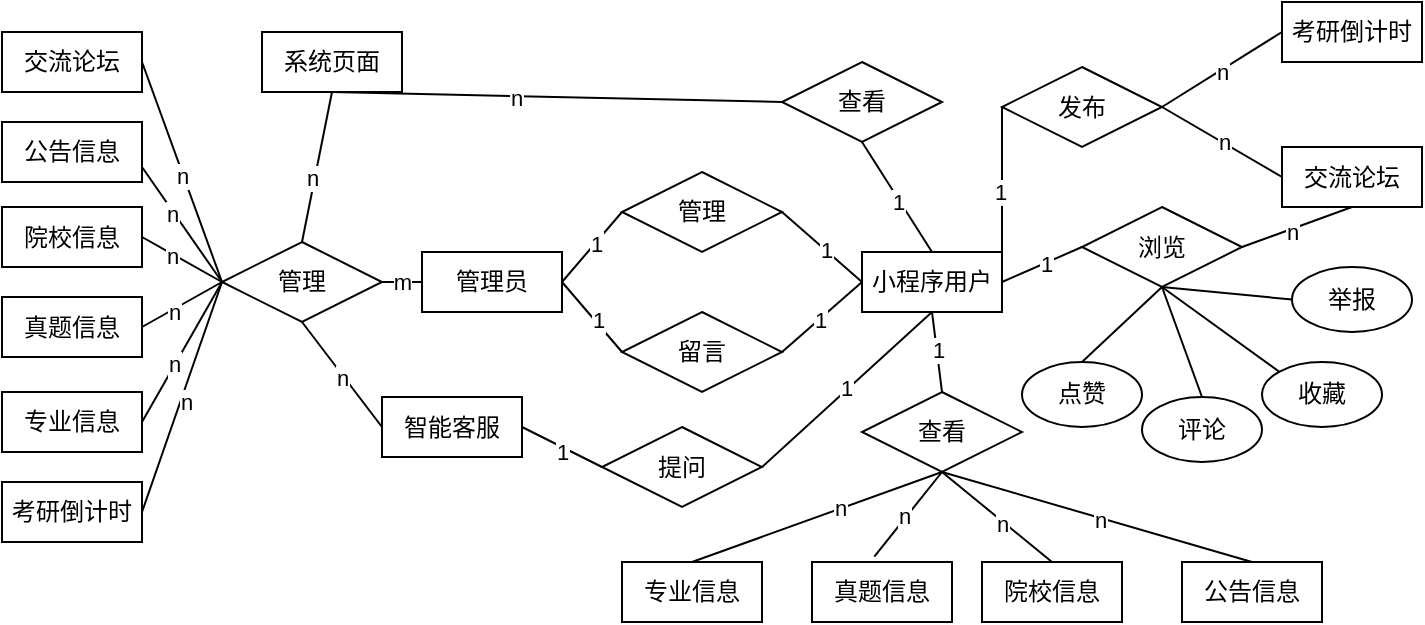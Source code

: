 <mxfile version="26.2.9">
  <diagram id="R2lEEEUBdFMjLlhIrx00" name="Page-1">
    <mxGraphModel dx="816" dy="429" grid="1" gridSize="10" guides="1" tooltips="1" connect="1" arrows="1" fold="1" page="1" pageScale="1" pageWidth="850" pageHeight="1100" math="0" shadow="0" extFonts="Permanent Marker^https://fonts.googleapis.com/css?family=Permanent+Marker">
      <root>
        <mxCell id="0" />
        <mxCell id="1" parent="0" />
        <mxCell id="QL_OkkcnzwJI8uLKon0d-1" value="真题信息" style="rounded=0;whiteSpace=wrap;html=1;" vertex="1" parent="1">
          <mxGeometry x="90" y="377.5" width="70" height="30" as="geometry" />
        </mxCell>
        <mxCell id="QL_OkkcnzwJI8uLKon0d-49" style="rounded=0;orthogonalLoop=1;jettySize=auto;html=1;exitX=0.5;exitY=0;exitDx=0;exitDy=0;entryX=0.5;entryY=1;entryDx=0;entryDy=0;endArrow=none;startFill=0;" edge="1" parent="1" source="QL_OkkcnzwJI8uLKon0d-2" target="QL_OkkcnzwJI8uLKon0d-17">
          <mxGeometry relative="1" as="geometry" />
        </mxCell>
        <mxCell id="QL_OkkcnzwJI8uLKon0d-53" value="1" style="edgeLabel;html=1;align=center;verticalAlign=middle;resizable=0;points=[];" vertex="1" connectable="0" parent="QL_OkkcnzwJI8uLKon0d-49">
          <mxGeometry x="-0.056" y="1" relative="1" as="geometry">
            <mxPoint as="offset" />
          </mxGeometry>
        </mxCell>
        <mxCell id="QL_OkkcnzwJI8uLKon0d-66" style="rounded=0;orthogonalLoop=1;jettySize=auto;html=1;exitX=0.5;exitY=1;exitDx=0;exitDy=0;endArrow=none;startFill=0;entryX=0.5;entryY=0;entryDx=0;entryDy=0;" edge="1" parent="1" source="QL_OkkcnzwJI8uLKon0d-2" target="QL_OkkcnzwJI8uLKon0d-65">
          <mxGeometry relative="1" as="geometry">
            <mxPoint x="565" y="480" as="targetPoint" />
          </mxGeometry>
        </mxCell>
        <mxCell id="QL_OkkcnzwJI8uLKon0d-92" value="1" style="edgeLabel;html=1;align=center;verticalAlign=middle;resizable=0;points=[];" vertex="1" connectable="0" parent="QL_OkkcnzwJI8uLKon0d-66">
          <mxGeometry x="-0.079" relative="1" as="geometry">
            <mxPoint as="offset" />
          </mxGeometry>
        </mxCell>
        <mxCell id="QL_OkkcnzwJI8uLKon0d-82" style="rounded=0;orthogonalLoop=1;jettySize=auto;html=1;exitX=1;exitY=0.5;exitDx=0;exitDy=0;entryX=0;entryY=0.5;entryDx=0;entryDy=0;endArrow=none;startFill=0;" edge="1" parent="1" source="QL_OkkcnzwJI8uLKon0d-2" target="QL_OkkcnzwJI8uLKon0d-77">
          <mxGeometry relative="1" as="geometry" />
        </mxCell>
        <mxCell id="QL_OkkcnzwJI8uLKon0d-103" value="1" style="edgeLabel;html=1;align=center;verticalAlign=middle;resizable=0;points=[];" vertex="1" connectable="0" parent="QL_OkkcnzwJI8uLKon0d-82">
          <mxGeometry x="0.081" relative="1" as="geometry">
            <mxPoint as="offset" />
          </mxGeometry>
        </mxCell>
        <mxCell id="QL_OkkcnzwJI8uLKon0d-88" style="rounded=0;orthogonalLoop=1;jettySize=auto;html=1;exitX=0.5;exitY=1;exitDx=0;exitDy=0;entryX=1;entryY=0.5;entryDx=0;entryDy=0;endArrow=none;startFill=0;" edge="1" parent="1" source="QL_OkkcnzwJI8uLKon0d-2" target="QL_OkkcnzwJI8uLKon0d-78">
          <mxGeometry relative="1" as="geometry" />
        </mxCell>
        <mxCell id="QL_OkkcnzwJI8uLKon0d-90" value="1" style="edgeLabel;html=1;align=center;verticalAlign=middle;resizable=0;points=[];" vertex="1" connectable="0" parent="QL_OkkcnzwJI8uLKon0d-88">
          <mxGeometry x="0.002" y="-1" relative="1" as="geometry">
            <mxPoint as="offset" />
          </mxGeometry>
        </mxCell>
        <mxCell id="QL_OkkcnzwJI8uLKon0d-2" value="小程序用户" style="rounded=0;whiteSpace=wrap;html=1;" vertex="1" parent="1">
          <mxGeometry x="520" y="355" width="70" height="30" as="geometry" />
        </mxCell>
        <mxCell id="QL_OkkcnzwJI8uLKon0d-55" style="rounded=0;orthogonalLoop=1;jettySize=auto;html=1;exitX=1;exitY=0.5;exitDx=0;exitDy=0;entryX=0;entryY=0.5;entryDx=0;entryDy=0;endArrow=none;startFill=0;" edge="1" parent="1" source="QL_OkkcnzwJI8uLKon0d-3" target="QL_OkkcnzwJI8uLKon0d-2">
          <mxGeometry relative="1" as="geometry" />
        </mxCell>
        <mxCell id="QL_OkkcnzwJI8uLKon0d-57" value="1" style="edgeLabel;html=1;align=center;verticalAlign=middle;resizable=0;points=[];" vertex="1" connectable="0" parent="QL_OkkcnzwJI8uLKon0d-55">
          <mxGeometry x="0.1" relative="1" as="geometry">
            <mxPoint as="offset" />
          </mxGeometry>
        </mxCell>
        <mxCell id="QL_OkkcnzwJI8uLKon0d-3" value="管理" style="rhombus;whiteSpace=wrap;html=1;" vertex="1" parent="1">
          <mxGeometry x="400" y="315" width="80" height="40" as="geometry" />
        </mxCell>
        <mxCell id="QL_OkkcnzwJI8uLKon0d-4" value="专业信息" style="rounded=0;whiteSpace=wrap;html=1;" vertex="1" parent="1">
          <mxGeometry x="90" y="425" width="70" height="30" as="geometry" />
        </mxCell>
        <mxCell id="QL_OkkcnzwJI8uLKon0d-47" style="rounded=0;orthogonalLoop=1;jettySize=auto;html=1;exitX=1;exitY=0.5;exitDx=0;exitDy=0;endArrow=none;startFill=0;entryX=0;entryY=0.5;entryDx=0;entryDy=0;" edge="1" parent="1" source="QL_OkkcnzwJI8uLKon0d-5" target="QL_OkkcnzwJI8uLKon0d-22">
          <mxGeometry relative="1" as="geometry">
            <mxPoint x="170" y="370" as="targetPoint" />
          </mxGeometry>
        </mxCell>
        <mxCell id="QL_OkkcnzwJI8uLKon0d-48" value="n" style="edgeLabel;html=1;align=center;verticalAlign=middle;resizable=0;points=[];" vertex="1" connectable="0" parent="QL_OkkcnzwJI8uLKon0d-47">
          <mxGeometry x="-0.258" y="-1" relative="1" as="geometry">
            <mxPoint as="offset" />
          </mxGeometry>
        </mxCell>
        <mxCell id="QL_OkkcnzwJI8uLKon0d-5" value="院校信息" style="rounded=0;whiteSpace=wrap;html=1;" vertex="1" parent="1">
          <mxGeometry x="90" y="332.5" width="70" height="30" as="geometry" />
        </mxCell>
        <mxCell id="QL_OkkcnzwJI8uLKon0d-6" value="公告信息" style="rounded=0;whiteSpace=wrap;html=1;" vertex="1" parent="1">
          <mxGeometry x="90" y="290" width="70" height="30" as="geometry" />
        </mxCell>
        <mxCell id="QL_OkkcnzwJI8uLKon0d-7" value="交流论坛" style="rounded=0;whiteSpace=wrap;html=1;" vertex="1" parent="1">
          <mxGeometry x="90" y="245" width="70" height="30" as="geometry" />
        </mxCell>
        <mxCell id="QL_OkkcnzwJI8uLKon0d-8" value="管理员" style="rounded=0;whiteSpace=wrap;html=1;" vertex="1" parent="1">
          <mxGeometry x="300" y="355" width="70" height="30" as="geometry" />
        </mxCell>
        <mxCell id="QL_OkkcnzwJI8uLKon0d-9" value="考研倒计时" style="rounded=0;whiteSpace=wrap;html=1;" vertex="1" parent="1">
          <mxGeometry x="90" y="470" width="70" height="30" as="geometry" />
        </mxCell>
        <mxCell id="QL_OkkcnzwJI8uLKon0d-10" value="智能客服" style="rounded=0;whiteSpace=wrap;html=1;" vertex="1" parent="1">
          <mxGeometry x="280" y="427.5" width="70" height="30" as="geometry" />
        </mxCell>
        <mxCell id="QL_OkkcnzwJI8uLKon0d-58" value="" style="rounded=0;orthogonalLoop=1;jettySize=auto;html=1;endArrow=none;startFill=0;exitX=1;exitY=0.5;exitDx=0;exitDy=0;" edge="1" parent="1" source="QL_OkkcnzwJI8uLKon0d-11">
          <mxGeometry relative="1" as="geometry">
            <mxPoint x="520" y="370" as="targetPoint" />
          </mxGeometry>
        </mxCell>
        <mxCell id="QL_OkkcnzwJI8uLKon0d-60" value="1" style="edgeLabel;html=1;align=center;verticalAlign=middle;resizable=0;points=[];" vertex="1" connectable="0" parent="QL_OkkcnzwJI8uLKon0d-58">
          <mxGeometry x="-0.058" relative="1" as="geometry">
            <mxPoint as="offset" />
          </mxGeometry>
        </mxCell>
        <mxCell id="QL_OkkcnzwJI8uLKon0d-59" style="rounded=0;orthogonalLoop=1;jettySize=auto;html=1;exitX=0;exitY=0.5;exitDx=0;exitDy=0;entryX=1;entryY=0.5;entryDx=0;entryDy=0;endArrow=none;startFill=0;" edge="1" parent="1" source="QL_OkkcnzwJI8uLKon0d-11" target="QL_OkkcnzwJI8uLKon0d-8">
          <mxGeometry relative="1" as="geometry" />
        </mxCell>
        <mxCell id="QL_OkkcnzwJI8uLKon0d-61" value="1" style="edgeLabel;html=1;align=center;verticalAlign=middle;resizable=0;points=[];" vertex="1" connectable="0" parent="QL_OkkcnzwJI8uLKon0d-59">
          <mxGeometry x="-0.11" y="-1" relative="1" as="geometry">
            <mxPoint as="offset" />
          </mxGeometry>
        </mxCell>
        <mxCell id="QL_OkkcnzwJI8uLKon0d-11" value="留言" style="rhombus;whiteSpace=wrap;html=1;" vertex="1" parent="1">
          <mxGeometry x="400" y="385" width="80" height="40" as="geometry" />
        </mxCell>
        <mxCell id="QL_OkkcnzwJI8uLKon0d-50" style="rounded=0;orthogonalLoop=1;jettySize=auto;html=1;exitX=0;exitY=0.5;exitDx=0;exitDy=0;entryX=0.5;entryY=1;entryDx=0;entryDy=0;endArrow=none;startFill=0;" edge="1" parent="1" source="QL_OkkcnzwJI8uLKon0d-17" target="QL_OkkcnzwJI8uLKon0d-20">
          <mxGeometry relative="1" as="geometry" />
        </mxCell>
        <mxCell id="QL_OkkcnzwJI8uLKon0d-52" value="n" style="edgeLabel;html=1;align=center;verticalAlign=middle;resizable=0;points=[];" vertex="1" connectable="0" parent="QL_OkkcnzwJI8uLKon0d-50">
          <mxGeometry x="0.184" y="1" relative="1" as="geometry">
            <mxPoint as="offset" />
          </mxGeometry>
        </mxCell>
        <mxCell id="QL_OkkcnzwJI8uLKon0d-17" value="查看" style="rhombus;whiteSpace=wrap;html=1;" vertex="1" parent="1">
          <mxGeometry x="480" y="260" width="80" height="40" as="geometry" />
        </mxCell>
        <mxCell id="QL_OkkcnzwJI8uLKon0d-71" style="rounded=0;orthogonalLoop=1;jettySize=auto;html=1;exitX=1;exitY=0.5;exitDx=0;exitDy=0;entryX=0;entryY=0.5;entryDx=0;entryDy=0;endArrow=none;startFill=0;" edge="1" parent="1" source="QL_OkkcnzwJI8uLKon0d-18" target="QL_OkkcnzwJI8uLKon0d-28">
          <mxGeometry relative="1" as="geometry" />
        </mxCell>
        <mxCell id="QL_OkkcnzwJI8uLKon0d-101" value="n" style="edgeLabel;html=1;align=center;verticalAlign=middle;resizable=0;points=[];" vertex="1" connectable="0" parent="QL_OkkcnzwJI8uLKon0d-71">
          <mxGeometry x="-0.004" y="-1" relative="1" as="geometry">
            <mxPoint as="offset" />
          </mxGeometry>
        </mxCell>
        <mxCell id="QL_OkkcnzwJI8uLKon0d-18" value="发布" style="rhombus;whiteSpace=wrap;html=1;" vertex="1" parent="1">
          <mxGeometry x="590" y="262.5" width="80" height="40" as="geometry" />
        </mxCell>
        <mxCell id="QL_OkkcnzwJI8uLKon0d-20" value="系统页面" style="rounded=0;whiteSpace=wrap;html=1;" vertex="1" parent="1">
          <mxGeometry x="220" y="245" width="70" height="30" as="geometry" />
        </mxCell>
        <mxCell id="QL_OkkcnzwJI8uLKon0d-32" style="rounded=0;orthogonalLoop=1;jettySize=auto;html=1;exitX=0;exitY=0.5;exitDx=0;exitDy=0;entryX=1;entryY=0.5;entryDx=0;entryDy=0;endArrow=none;startFill=0;" edge="1" parent="1" source="QL_OkkcnzwJI8uLKon0d-22" target="QL_OkkcnzwJI8uLKon0d-7">
          <mxGeometry relative="1" as="geometry" />
        </mxCell>
        <mxCell id="QL_OkkcnzwJI8uLKon0d-41" value="n" style="edgeLabel;html=1;align=center;verticalAlign=middle;resizable=0;points=[];" vertex="1" connectable="0" parent="QL_OkkcnzwJI8uLKon0d-32">
          <mxGeometry x="-0.025" y="1" relative="1" as="geometry">
            <mxPoint as="offset" />
          </mxGeometry>
        </mxCell>
        <mxCell id="QL_OkkcnzwJI8uLKon0d-33" style="rounded=0;orthogonalLoop=1;jettySize=auto;html=1;exitX=0;exitY=0.5;exitDx=0;exitDy=0;entryX=1;entryY=0.75;entryDx=0;entryDy=0;endArrow=none;startFill=0;" edge="1" parent="1" source="QL_OkkcnzwJI8uLKon0d-22" target="QL_OkkcnzwJI8uLKon0d-6">
          <mxGeometry relative="1" as="geometry" />
        </mxCell>
        <mxCell id="QL_OkkcnzwJI8uLKon0d-42" value="n" style="edgeLabel;html=1;align=center;verticalAlign=middle;resizable=0;points=[];" vertex="1" connectable="0" parent="QL_OkkcnzwJI8uLKon0d-33">
          <mxGeometry x="0.214" y="1" relative="1" as="geometry">
            <mxPoint as="offset" />
          </mxGeometry>
        </mxCell>
        <mxCell id="QL_OkkcnzwJI8uLKon0d-22" value="管理" style="rhombus;whiteSpace=wrap;html=1;" vertex="1" parent="1">
          <mxGeometry x="200" y="350" width="80" height="40" as="geometry" />
        </mxCell>
        <mxCell id="QL_OkkcnzwJI8uLKon0d-23" value="真题信息" style="rounded=0;whiteSpace=wrap;html=1;" vertex="1" parent="1">
          <mxGeometry x="495" y="510" width="70" height="30" as="geometry" />
        </mxCell>
        <mxCell id="QL_OkkcnzwJI8uLKon0d-24" value="专业信息" style="rounded=0;whiteSpace=wrap;html=1;" vertex="1" parent="1">
          <mxGeometry x="400" y="510" width="70" height="30" as="geometry" />
        </mxCell>
        <mxCell id="QL_OkkcnzwJI8uLKon0d-25" value="院校信息" style="rounded=0;whiteSpace=wrap;html=1;" vertex="1" parent="1">
          <mxGeometry x="580" y="510" width="70" height="30" as="geometry" />
        </mxCell>
        <mxCell id="QL_OkkcnzwJI8uLKon0d-26" value="公告信息" style="rounded=0;whiteSpace=wrap;html=1;" vertex="1" parent="1">
          <mxGeometry x="680" y="510" width="70" height="30" as="geometry" />
        </mxCell>
        <mxCell id="QL_OkkcnzwJI8uLKon0d-27" value="交流论坛" style="rounded=0;whiteSpace=wrap;html=1;" vertex="1" parent="1">
          <mxGeometry x="730" y="302.5" width="70" height="30" as="geometry" />
        </mxCell>
        <mxCell id="QL_OkkcnzwJI8uLKon0d-28" value="考研倒计时" style="rounded=0;whiteSpace=wrap;html=1;" vertex="1" parent="1">
          <mxGeometry x="730" y="230" width="70" height="30" as="geometry" />
        </mxCell>
        <mxCell id="QL_OkkcnzwJI8uLKon0d-30" value="m" style="endArrow=none;html=1;rounded=0;exitX=1;exitY=0.5;exitDx=0;exitDy=0;entryX=0;entryY=0.5;entryDx=0;entryDy=0;" edge="1" parent="1" source="QL_OkkcnzwJI8uLKon0d-22" target="QL_OkkcnzwJI8uLKon0d-8">
          <mxGeometry relative="1" as="geometry">
            <mxPoint x="190" y="435" as="sourcePoint" />
            <mxPoint x="350" y="435" as="targetPoint" />
          </mxGeometry>
        </mxCell>
        <mxCell id="QL_OkkcnzwJI8uLKon0d-34" style="rounded=0;orthogonalLoop=1;jettySize=auto;html=1;exitX=0;exitY=0.5;exitDx=0;exitDy=0;entryX=1;entryY=0.5;entryDx=0;entryDy=0;endArrow=none;startFill=0;" edge="1" parent="1" source="QL_OkkcnzwJI8uLKon0d-22" target="QL_OkkcnzwJI8uLKon0d-1">
          <mxGeometry relative="1" as="geometry">
            <mxPoint x="180" y="380" as="sourcePoint" />
            <mxPoint x="140" y="255" as="targetPoint" />
          </mxGeometry>
        </mxCell>
        <mxCell id="QL_OkkcnzwJI8uLKon0d-43" value="n" style="edgeLabel;html=1;align=center;verticalAlign=middle;resizable=0;points=[];" vertex="1" connectable="0" parent="QL_OkkcnzwJI8uLKon0d-34">
          <mxGeometry x="0.243" y="1" relative="1" as="geometry">
            <mxPoint as="offset" />
          </mxGeometry>
        </mxCell>
        <mxCell id="QL_OkkcnzwJI8uLKon0d-35" style="rounded=0;orthogonalLoop=1;jettySize=auto;html=1;entryX=1;entryY=0.5;entryDx=0;entryDy=0;endArrow=none;startFill=0;exitX=0;exitY=0.5;exitDx=0;exitDy=0;" edge="1" parent="1" source="QL_OkkcnzwJI8uLKon0d-22" target="QL_OkkcnzwJI8uLKon0d-4">
          <mxGeometry relative="1" as="geometry">
            <mxPoint x="200" y="370" as="sourcePoint" />
            <mxPoint x="140" y="380" as="targetPoint" />
          </mxGeometry>
        </mxCell>
        <mxCell id="QL_OkkcnzwJI8uLKon0d-44" value="n" style="edgeLabel;html=1;align=center;verticalAlign=middle;resizable=0;points=[];" vertex="1" connectable="0" parent="QL_OkkcnzwJI8uLKon0d-35">
          <mxGeometry x="0.161" y="-1" relative="1" as="geometry">
            <mxPoint as="offset" />
          </mxGeometry>
        </mxCell>
        <mxCell id="QL_OkkcnzwJI8uLKon0d-36" style="rounded=0;orthogonalLoop=1;jettySize=auto;html=1;entryX=0;entryY=0.5;entryDx=0;entryDy=0;endArrow=none;startFill=0;exitX=0.5;exitY=1;exitDx=0;exitDy=0;" edge="1" parent="1" source="QL_OkkcnzwJI8uLKon0d-22" target="QL_OkkcnzwJI8uLKon0d-10">
          <mxGeometry relative="1" as="geometry">
            <mxPoint x="180" y="420" as="sourcePoint" />
            <mxPoint x="150" y="390" as="targetPoint" />
          </mxGeometry>
        </mxCell>
        <mxCell id="QL_OkkcnzwJI8uLKon0d-45" value="n" style="edgeLabel;html=1;align=center;verticalAlign=middle;resizable=0;points=[];" vertex="1" connectable="0" parent="QL_OkkcnzwJI8uLKon0d-36">
          <mxGeometry x="0.023" y="-1" relative="1" as="geometry">
            <mxPoint as="offset" />
          </mxGeometry>
        </mxCell>
        <mxCell id="QL_OkkcnzwJI8uLKon0d-37" style="rounded=0;orthogonalLoop=1;jettySize=auto;html=1;entryX=1;entryY=0.5;entryDx=0;entryDy=0;endArrow=none;startFill=0;exitX=0;exitY=0.5;exitDx=0;exitDy=0;" edge="1" parent="1" source="QL_OkkcnzwJI8uLKon0d-22" target="QL_OkkcnzwJI8uLKon0d-9">
          <mxGeometry relative="1" as="geometry">
            <mxPoint x="170" y="370" as="sourcePoint" />
            <mxPoint x="160" y="400" as="targetPoint" />
          </mxGeometry>
        </mxCell>
        <mxCell id="QL_OkkcnzwJI8uLKon0d-46" value="n" style="edgeLabel;html=1;align=center;verticalAlign=middle;resizable=0;points=[];" vertex="1" connectable="0" parent="QL_OkkcnzwJI8uLKon0d-37">
          <mxGeometry x="0.028" y="1" relative="1" as="geometry">
            <mxPoint x="1" as="offset" />
          </mxGeometry>
        </mxCell>
        <mxCell id="QL_OkkcnzwJI8uLKon0d-38" style="rounded=0;orthogonalLoop=1;jettySize=auto;html=1;exitX=0.5;exitY=1;exitDx=0;exitDy=0;entryX=0.5;entryY=0;entryDx=0;entryDy=0;endArrow=none;startFill=0;" edge="1" parent="1" source="QL_OkkcnzwJI8uLKon0d-20" target="QL_OkkcnzwJI8uLKon0d-22">
          <mxGeometry relative="1" as="geometry">
            <mxPoint x="210" y="410" as="sourcePoint" />
            <mxPoint x="170" y="410" as="targetPoint" />
          </mxGeometry>
        </mxCell>
        <mxCell id="QL_OkkcnzwJI8uLKon0d-40" value="n" style="edgeLabel;html=1;align=center;verticalAlign=middle;resizable=0;points=[];" vertex="1" connectable="0" parent="QL_OkkcnzwJI8uLKon0d-38">
          <mxGeometry x="0.163" y="-2" relative="1" as="geometry">
            <mxPoint as="offset" />
          </mxGeometry>
        </mxCell>
        <mxCell id="QL_OkkcnzwJI8uLKon0d-54" style="rounded=0;orthogonalLoop=1;jettySize=auto;html=1;exitX=1;exitY=0.5;exitDx=0;exitDy=0;endArrow=none;startFill=0;entryX=0;entryY=0.5;entryDx=0;entryDy=0;" edge="1" parent="1" source="QL_OkkcnzwJI8uLKon0d-8" target="QL_OkkcnzwJI8uLKon0d-3">
          <mxGeometry relative="1" as="geometry">
            <mxPoint x="410" y="370" as="targetPoint" />
          </mxGeometry>
        </mxCell>
        <mxCell id="QL_OkkcnzwJI8uLKon0d-56" value="1" style="edgeLabel;html=1;align=center;verticalAlign=middle;resizable=0;points=[];" vertex="1" connectable="0" parent="QL_OkkcnzwJI8uLKon0d-54">
          <mxGeometry x="0.129" relative="1" as="geometry">
            <mxPoint as="offset" />
          </mxGeometry>
        </mxCell>
        <mxCell id="QL_OkkcnzwJI8uLKon0d-62" style="rounded=0;orthogonalLoop=1;jettySize=auto;html=1;entryX=0;entryY=0.5;entryDx=0;entryDy=0;endArrow=none;startFill=0;" edge="1" parent="1" target="QL_OkkcnzwJI8uLKon0d-18">
          <mxGeometry relative="1" as="geometry">
            <mxPoint x="590" y="370" as="sourcePoint" />
          </mxGeometry>
        </mxCell>
        <mxCell id="QL_OkkcnzwJI8uLKon0d-100" value="1" style="edgeLabel;html=1;align=center;verticalAlign=middle;resizable=0;points=[];" vertex="1" connectable="0" parent="QL_OkkcnzwJI8uLKon0d-62">
          <mxGeometry x="0.026" y="1" relative="1" as="geometry">
            <mxPoint as="offset" />
          </mxGeometry>
        </mxCell>
        <mxCell id="QL_OkkcnzwJI8uLKon0d-63" style="rounded=0;orthogonalLoop=1;jettySize=auto;html=1;exitX=1;exitY=0.5;exitDx=0;exitDy=0;entryX=0;entryY=0.5;entryDx=0;entryDy=0;endArrow=none;startFill=0;" edge="1" parent="1" source="QL_OkkcnzwJI8uLKon0d-18" target="QL_OkkcnzwJI8uLKon0d-27">
          <mxGeometry relative="1" as="geometry" />
        </mxCell>
        <mxCell id="QL_OkkcnzwJI8uLKon0d-102" value="n" style="edgeLabel;html=1;align=center;verticalAlign=middle;resizable=0;points=[];" vertex="1" connectable="0" parent="QL_OkkcnzwJI8uLKon0d-63">
          <mxGeometry x="0.004" y="1" relative="1" as="geometry">
            <mxPoint as="offset" />
          </mxGeometry>
        </mxCell>
        <mxCell id="QL_OkkcnzwJI8uLKon0d-67" style="rounded=0;orthogonalLoop=1;jettySize=auto;html=1;exitX=0.5;exitY=1;exitDx=0;exitDy=0;entryX=0.5;entryY=0;entryDx=0;entryDy=0;endArrow=none;startFill=0;" edge="1" parent="1" source="QL_OkkcnzwJI8uLKon0d-65" target="QL_OkkcnzwJI8uLKon0d-26">
          <mxGeometry relative="1" as="geometry" />
        </mxCell>
        <mxCell id="QL_OkkcnzwJI8uLKon0d-94" value="n" style="edgeLabel;html=1;align=center;verticalAlign=middle;resizable=0;points=[];" vertex="1" connectable="0" parent="QL_OkkcnzwJI8uLKon0d-67">
          <mxGeometry x="0.014" y="-1" relative="1" as="geometry">
            <mxPoint as="offset" />
          </mxGeometry>
        </mxCell>
        <mxCell id="QL_OkkcnzwJI8uLKon0d-68" style="rounded=0;orthogonalLoop=1;jettySize=auto;html=1;exitX=0.5;exitY=1;exitDx=0;exitDy=0;entryX=0.5;entryY=0;entryDx=0;entryDy=0;endArrow=none;startFill=0;" edge="1" parent="1" source="QL_OkkcnzwJI8uLKon0d-65" target="QL_OkkcnzwJI8uLKon0d-25">
          <mxGeometry relative="1" as="geometry" />
        </mxCell>
        <mxCell id="QL_OkkcnzwJI8uLKon0d-95" value="n" style="edgeLabel;html=1;align=center;verticalAlign=middle;resizable=0;points=[];" vertex="1" connectable="0" parent="QL_OkkcnzwJI8uLKon0d-68">
          <mxGeometry x="0.116" y="-1" relative="1" as="geometry">
            <mxPoint as="offset" />
          </mxGeometry>
        </mxCell>
        <mxCell id="QL_OkkcnzwJI8uLKon0d-69" style="rounded=0;orthogonalLoop=1;jettySize=auto;html=1;exitX=0.5;exitY=1;exitDx=0;exitDy=0;entryX=0.445;entryY=-0.09;entryDx=0;entryDy=0;endArrow=none;startFill=0;entryPerimeter=0;" edge="1" parent="1" source="QL_OkkcnzwJI8uLKon0d-65" target="QL_OkkcnzwJI8uLKon0d-23">
          <mxGeometry relative="1" as="geometry" />
        </mxCell>
        <mxCell id="QL_OkkcnzwJI8uLKon0d-96" value="n" style="edgeLabel;html=1;align=center;verticalAlign=middle;resizable=0;points=[];" vertex="1" connectable="0" parent="QL_OkkcnzwJI8uLKon0d-69">
          <mxGeometry x="0.079" y="-2" relative="1" as="geometry">
            <mxPoint as="offset" />
          </mxGeometry>
        </mxCell>
        <mxCell id="QL_OkkcnzwJI8uLKon0d-70" style="rounded=0;orthogonalLoop=1;jettySize=auto;html=1;exitX=0.5;exitY=1;exitDx=0;exitDy=0;entryX=0.5;entryY=0;entryDx=0;entryDy=0;endArrow=none;startFill=0;" edge="1" parent="1" source="QL_OkkcnzwJI8uLKon0d-65" target="QL_OkkcnzwJI8uLKon0d-24">
          <mxGeometry relative="1" as="geometry" />
        </mxCell>
        <mxCell id="QL_OkkcnzwJI8uLKon0d-97" value="n" style="edgeLabel;html=1;align=center;verticalAlign=middle;resizable=0;points=[];" vertex="1" connectable="0" parent="QL_OkkcnzwJI8uLKon0d-70">
          <mxGeometry x="-0.183" y="-1" relative="1" as="geometry">
            <mxPoint as="offset" />
          </mxGeometry>
        </mxCell>
        <mxCell id="QL_OkkcnzwJI8uLKon0d-65" value="查看" style="rhombus;whiteSpace=wrap;html=1;" vertex="1" parent="1">
          <mxGeometry x="520" y="425" width="80" height="40" as="geometry" />
        </mxCell>
        <mxCell id="QL_OkkcnzwJI8uLKon0d-73" value="点赞" style="ellipse;whiteSpace=wrap;html=1;align=center;" vertex="1" parent="1">
          <mxGeometry x="600" y="410" width="60" height="32.5" as="geometry" />
        </mxCell>
        <mxCell id="QL_OkkcnzwJI8uLKon0d-83" style="rounded=0;orthogonalLoop=1;jettySize=auto;html=1;exitX=0.5;exitY=1;exitDx=0;exitDy=0;entryX=0.5;entryY=0;entryDx=0;entryDy=0;endArrow=none;startFill=0;" edge="1" parent="1" source="QL_OkkcnzwJI8uLKon0d-77" target="QL_OkkcnzwJI8uLKon0d-73">
          <mxGeometry relative="1" as="geometry" />
        </mxCell>
        <mxCell id="QL_OkkcnzwJI8uLKon0d-77" value="浏览" style="rhombus;whiteSpace=wrap;html=1;" vertex="1" parent="1">
          <mxGeometry x="630" y="332.5" width="80" height="40" as="geometry" />
        </mxCell>
        <mxCell id="QL_OkkcnzwJI8uLKon0d-89" style="rounded=0;orthogonalLoop=1;jettySize=auto;html=1;exitX=0;exitY=0.5;exitDx=0;exitDy=0;entryX=1;entryY=0.5;entryDx=0;entryDy=0;endArrow=none;startFill=0;" edge="1" parent="1" source="QL_OkkcnzwJI8uLKon0d-78" target="QL_OkkcnzwJI8uLKon0d-10">
          <mxGeometry relative="1" as="geometry" />
        </mxCell>
        <mxCell id="QL_OkkcnzwJI8uLKon0d-91" value="1" style="edgeLabel;html=1;align=center;verticalAlign=middle;resizable=0;points=[];" vertex="1" connectable="0" parent="QL_OkkcnzwJI8uLKon0d-89">
          <mxGeometry x="-0.008" y="2" relative="1" as="geometry">
            <mxPoint as="offset" />
          </mxGeometry>
        </mxCell>
        <mxCell id="QL_OkkcnzwJI8uLKon0d-78" value="提问" style="rhombus;whiteSpace=wrap;html=1;" vertex="1" parent="1">
          <mxGeometry x="390" y="442.5" width="80" height="40" as="geometry" />
        </mxCell>
        <mxCell id="QL_OkkcnzwJI8uLKon0d-79" value="评论" style="ellipse;whiteSpace=wrap;html=1;align=center;" vertex="1" parent="1">
          <mxGeometry x="660" y="427.5" width="60" height="32.5" as="geometry" />
        </mxCell>
        <mxCell id="QL_OkkcnzwJI8uLKon0d-80" value="收藏" style="ellipse;whiteSpace=wrap;html=1;align=center;" vertex="1" parent="1">
          <mxGeometry x="720" y="410" width="60" height="32.5" as="geometry" />
        </mxCell>
        <mxCell id="QL_OkkcnzwJI8uLKon0d-81" value="举报" style="ellipse;whiteSpace=wrap;html=1;align=center;" vertex="1" parent="1">
          <mxGeometry x="735" y="362.5" width="60" height="32.5" as="geometry" />
        </mxCell>
        <mxCell id="QL_OkkcnzwJI8uLKon0d-84" style="rounded=0;orthogonalLoop=1;jettySize=auto;html=1;entryX=0.5;entryY=0;entryDx=0;entryDy=0;endArrow=none;startFill=0;exitX=0.5;exitY=1;exitDx=0;exitDy=0;" edge="1" parent="1" source="QL_OkkcnzwJI8uLKon0d-77" target="QL_OkkcnzwJI8uLKon0d-79">
          <mxGeometry relative="1" as="geometry">
            <mxPoint x="670" y="390" as="sourcePoint" />
            <mxPoint x="650" y="429" as="targetPoint" />
          </mxGeometry>
        </mxCell>
        <mxCell id="QL_OkkcnzwJI8uLKon0d-85" style="rounded=0;orthogonalLoop=1;jettySize=auto;html=1;entryX=0;entryY=0;entryDx=0;entryDy=0;endArrow=none;startFill=0;exitX=0.5;exitY=1;exitDx=0;exitDy=0;" edge="1" parent="1" source="QL_OkkcnzwJI8uLKon0d-77" target="QL_OkkcnzwJI8uLKon0d-80">
          <mxGeometry relative="1" as="geometry">
            <mxPoint x="670" y="400" as="sourcePoint" />
            <mxPoint x="660" y="439" as="targetPoint" />
          </mxGeometry>
        </mxCell>
        <mxCell id="QL_OkkcnzwJI8uLKon0d-86" style="rounded=0;orthogonalLoop=1;jettySize=auto;html=1;entryX=0;entryY=0.5;entryDx=0;entryDy=0;endArrow=none;startFill=0;exitX=0.5;exitY=1;exitDx=0;exitDy=0;" edge="1" parent="1" source="QL_OkkcnzwJI8uLKon0d-77" target="QL_OkkcnzwJI8uLKon0d-81">
          <mxGeometry relative="1" as="geometry">
            <mxPoint x="670" y="400" as="sourcePoint" />
            <mxPoint x="670" y="449" as="targetPoint" />
          </mxGeometry>
        </mxCell>
        <mxCell id="QL_OkkcnzwJI8uLKon0d-98" style="rounded=0;orthogonalLoop=1;jettySize=auto;html=1;exitX=1;exitY=0.5;exitDx=0;exitDy=0;entryX=0.5;entryY=1;entryDx=0;entryDy=0;endArrow=none;startFill=0;" edge="1" parent="1" source="QL_OkkcnzwJI8uLKon0d-77" target="QL_OkkcnzwJI8uLKon0d-27">
          <mxGeometry relative="1" as="geometry" />
        </mxCell>
        <mxCell id="QL_OkkcnzwJI8uLKon0d-104" value="n" style="edgeLabel;html=1;align=center;verticalAlign=middle;resizable=0;points=[];" vertex="1" connectable="0" parent="QL_OkkcnzwJI8uLKon0d-98">
          <mxGeometry x="-0.1" y="-1" relative="1" as="geometry">
            <mxPoint as="offset" />
          </mxGeometry>
        </mxCell>
      </root>
    </mxGraphModel>
  </diagram>
</mxfile>
